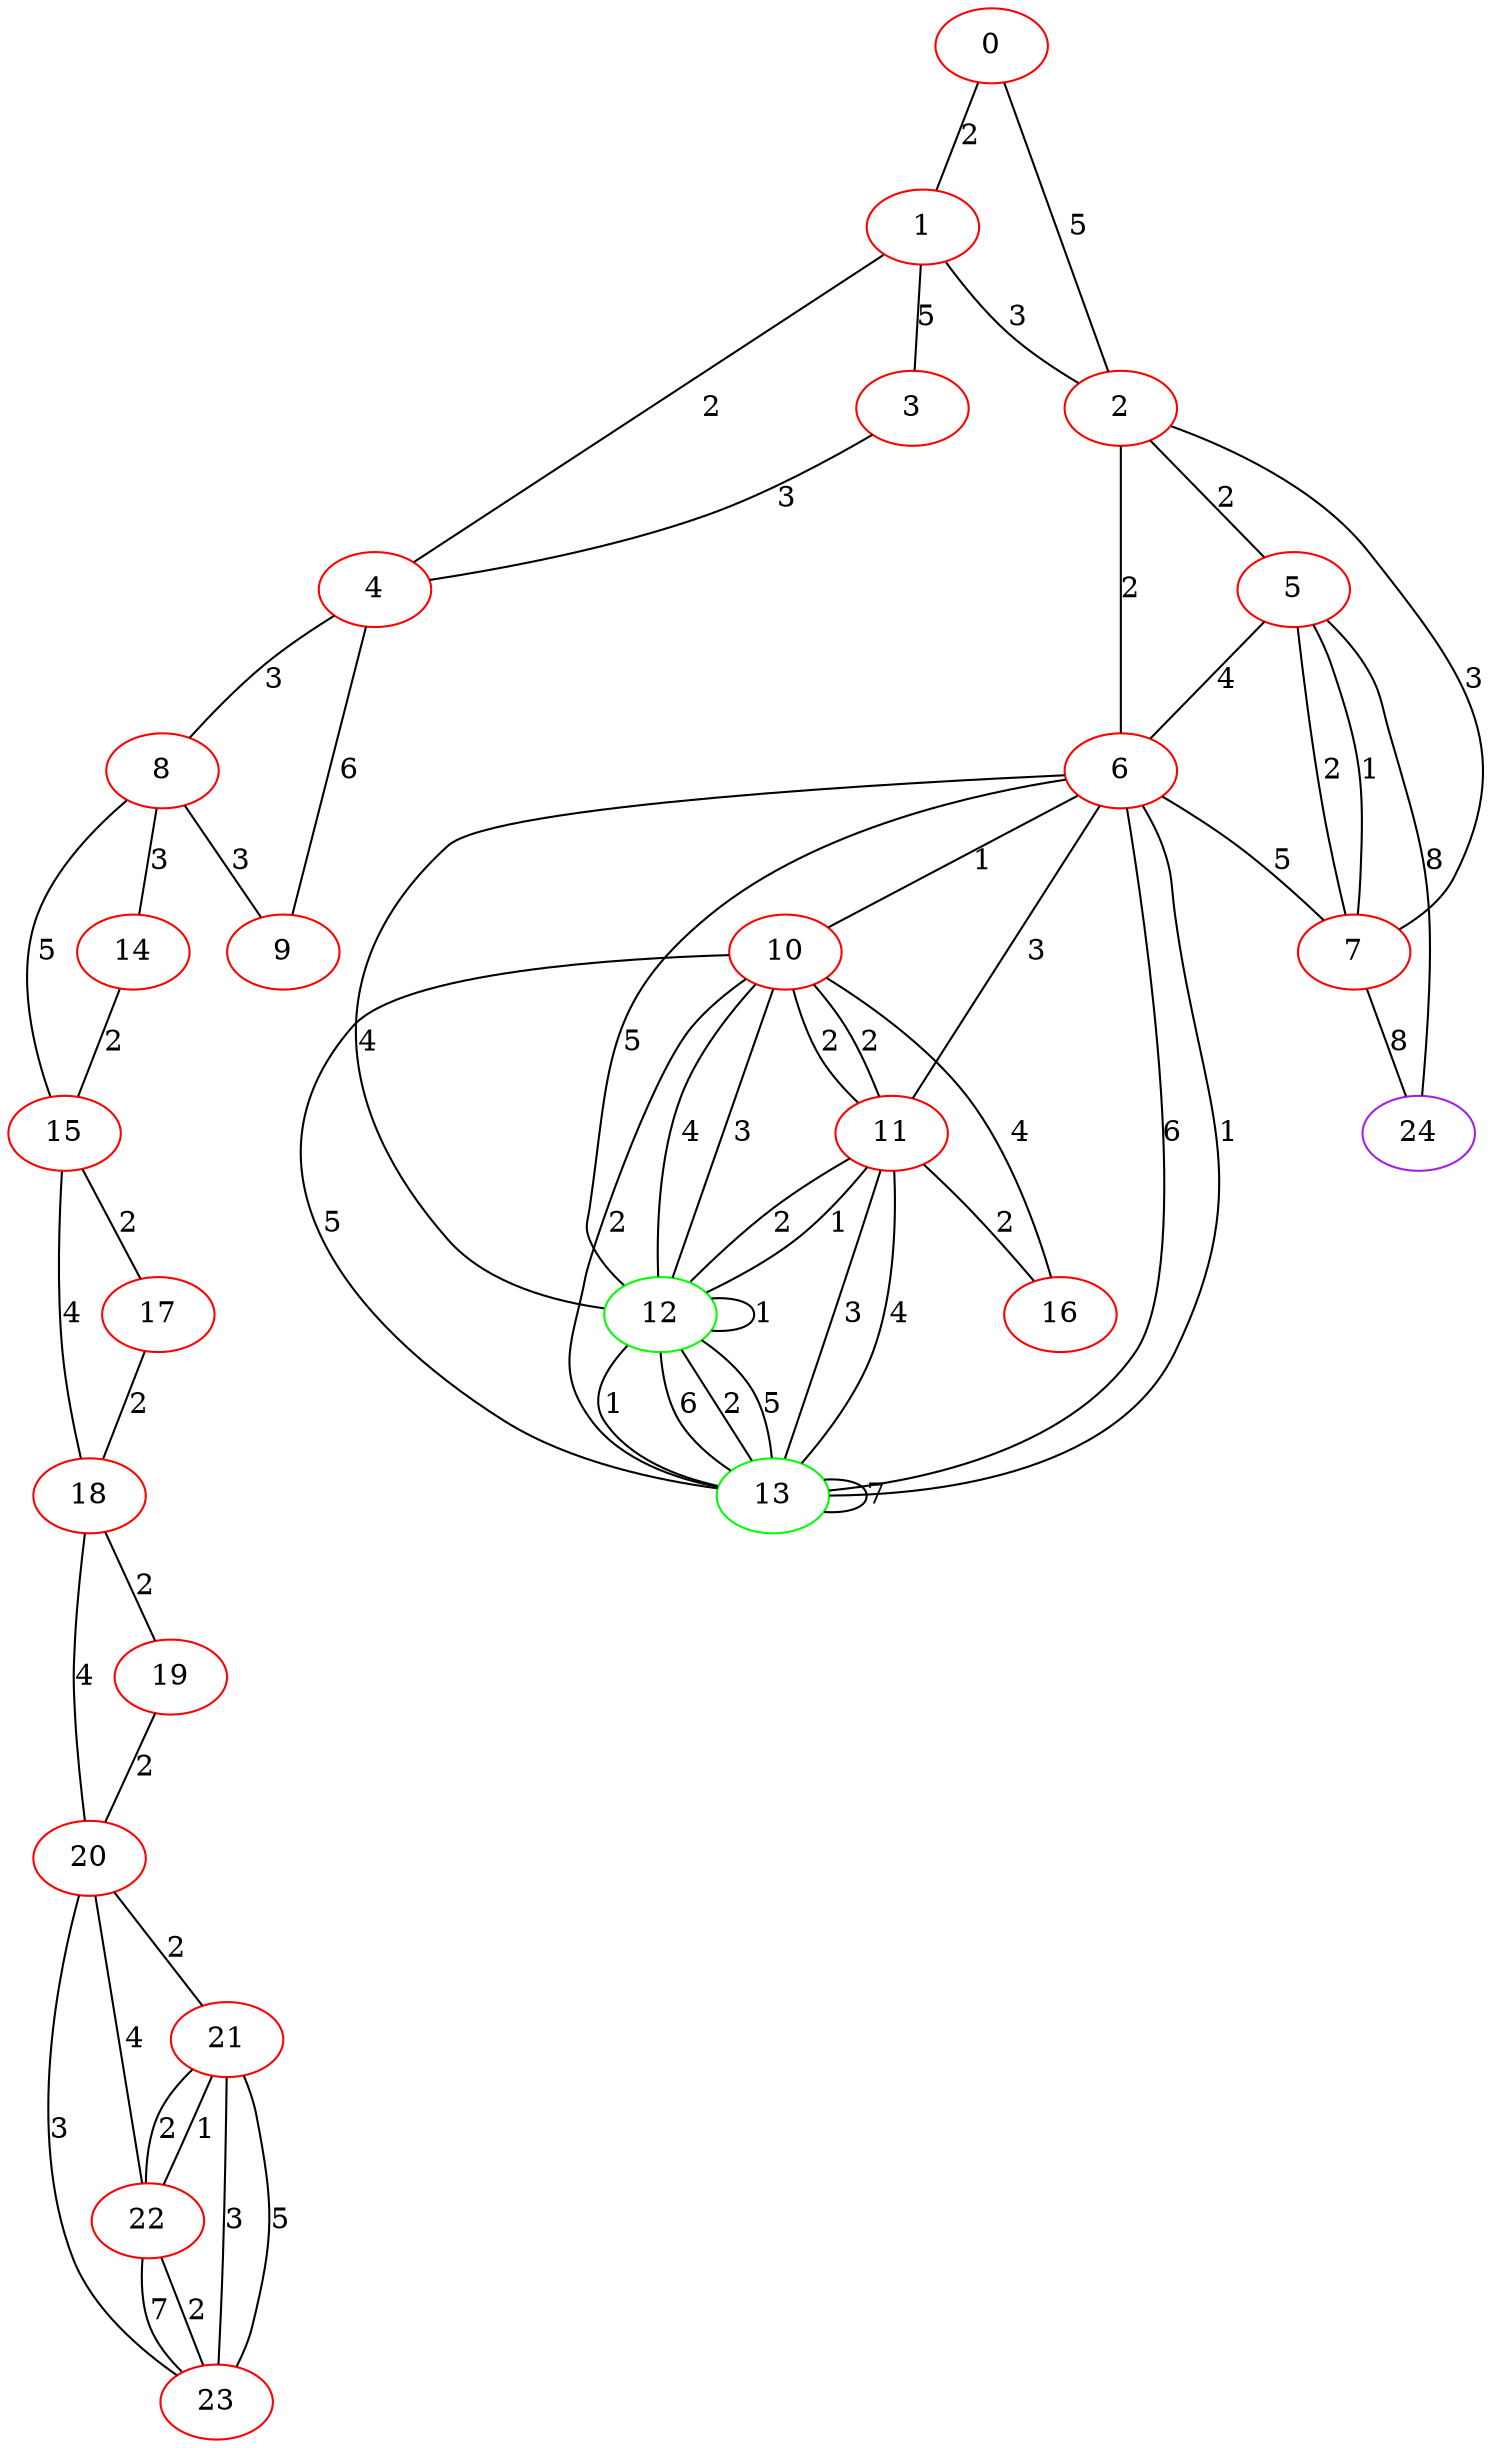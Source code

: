 graph "" {
0 [color=red, weight=1];
1 [color=red, weight=1];
2 [color=red, weight=1];
3 [color=red, weight=1];
4 [color=red, weight=1];
5 [color=red, weight=1];
6 [color=red, weight=1];
7 [color=red, weight=1];
8 [color=red, weight=1];
9 [color=red, weight=1];
10 [color=red, weight=1];
11 [color=red, weight=1];
12 [color=green, weight=2];
13 [color=green, weight=2];
14 [color=red, weight=1];
15 [color=red, weight=1];
16 [color=red, weight=1];
17 [color=red, weight=1];
18 [color=red, weight=1];
19 [color=red, weight=1];
20 [color=red, weight=1];
21 [color=red, weight=1];
22 [color=red, weight=1];
23 [color=red, weight=1];
24 [color=purple, weight=4];
0 -- 1  [key=0, label=2];
0 -- 2  [key=0, label=5];
1 -- 2  [key=0, label=3];
1 -- 3  [key=0, label=5];
1 -- 4  [key=0, label=2];
2 -- 5  [key=0, label=2];
2 -- 6  [key=0, label=2];
2 -- 7  [key=0, label=3];
3 -- 4  [key=0, label=3];
4 -- 8  [key=0, label=3];
4 -- 9  [key=0, label=6];
5 -- 24  [key=0, label=8];
5 -- 6  [key=0, label=4];
5 -- 7  [key=0, label=2];
5 -- 7  [key=1, label=1];
6 -- 7  [key=0, label=5];
6 -- 10  [key=0, label=1];
6 -- 11  [key=0, label=3];
6 -- 12  [key=0, label=4];
6 -- 12  [key=1, label=5];
6 -- 13  [key=0, label=6];
6 -- 13  [key=1, label=1];
7 -- 24  [key=0, label=8];
8 -- 9  [key=0, label=3];
8 -- 14  [key=0, label=3];
8 -- 15  [key=0, label=5];
10 -- 16  [key=0, label=4];
10 -- 11  [key=0, label=2];
10 -- 11  [key=1, label=2];
10 -- 12  [key=0, label=3];
10 -- 12  [key=1, label=4];
10 -- 13  [key=0, label=5];
10 -- 13  [key=1, label=2];
11 -- 16  [key=0, label=2];
11 -- 12  [key=0, label=1];
11 -- 12  [key=1, label=2];
11 -- 13  [key=0, label=3];
11 -- 13  [key=1, label=4];
12 -- 12  [key=0, label=1];
12 -- 13  [key=0, label=2];
12 -- 13  [key=1, label=5];
12 -- 13  [key=2, label=1];
12 -- 13  [key=3, label=6];
13 -- 13  [key=0, label=7];
14 -- 15  [key=0, label=2];
15 -- 17  [key=0, label=2];
15 -- 18  [key=0, label=4];
17 -- 18  [key=0, label=2];
18 -- 19  [key=0, label=2];
18 -- 20  [key=0, label=4];
19 -- 20  [key=0, label=2];
20 -- 21  [key=0, label=2];
20 -- 22  [key=0, label=4];
20 -- 23  [key=0, label=3];
21 -- 22  [key=0, label=1];
21 -- 22  [key=1, label=2];
21 -- 23  [key=0, label=3];
21 -- 23  [key=1, label=5];
22 -- 23  [key=0, label=2];
22 -- 23  [key=1, label=7];
}
